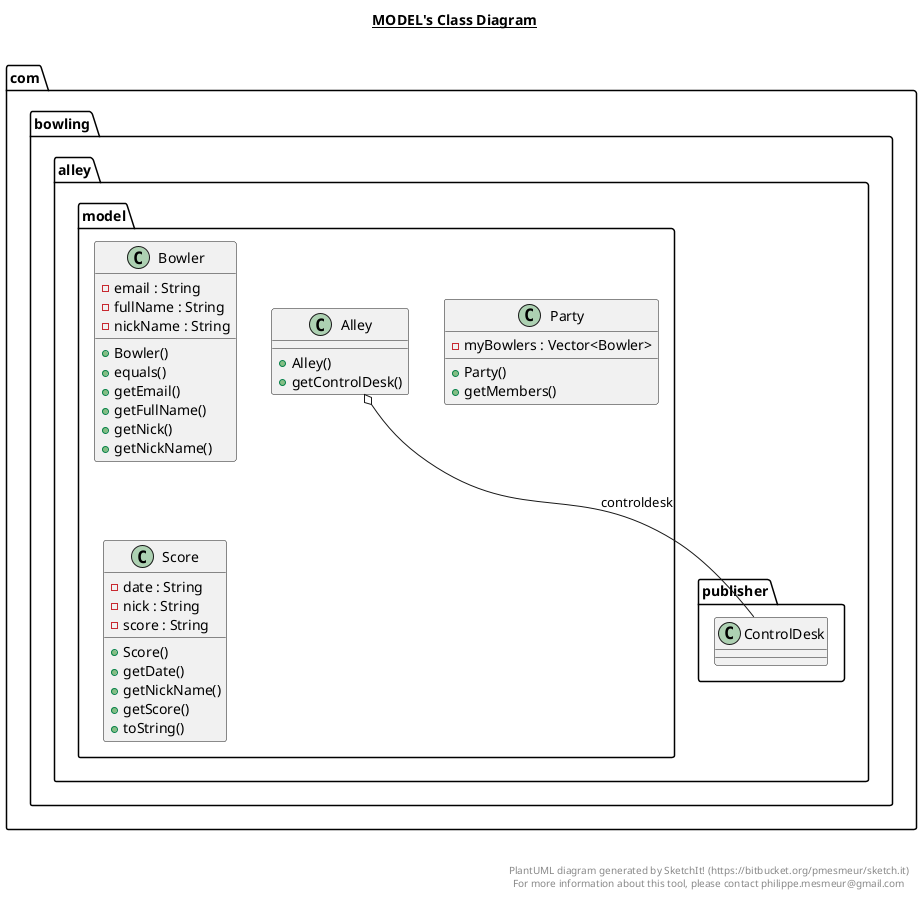 @startuml

title __MODEL's Class Diagram__\n

  namespace com.bowling.alley {
    namespace model {
      class com.bowling.alley.model.Alley {
          + Alley()
          + getControlDesk()
      }
    }
  }
  

  namespace com.bowling.alley {
    namespace model {
      class com.bowling.alley.model.Bowler {
          - email : String
          - fullName : String
          - nickName : String
          + Bowler()
          + equals()
          + getEmail()
          + getFullName()
          + getNick()
          + getNickName()
      }
    }
  }
  

  namespace com.bowling.alley {
    namespace model {
      class com.bowling.alley.model.Party {
          - myBowlers : Vector<Bowler>
          + Party()
          + getMembers()
      }
    }
  }
  

  namespace com.bowling.alley {
    namespace model {
      class com.bowling.alley.model.Score {
          - date : String
          - nick : String
          - score : String
          + Score()
          + getDate()
          + getNickName()
          + getScore()
          + toString()
      }
    }
  }
  

  com.bowling.alley.model.Alley o-- com.bowling.alley.publisher.ControlDesk : controldesk


right footer


PlantUML diagram generated by SketchIt! (https://bitbucket.org/pmesmeur/sketch.it)
For more information about this tool, please contact philippe.mesmeur@gmail.com
endfooter

@enduml
